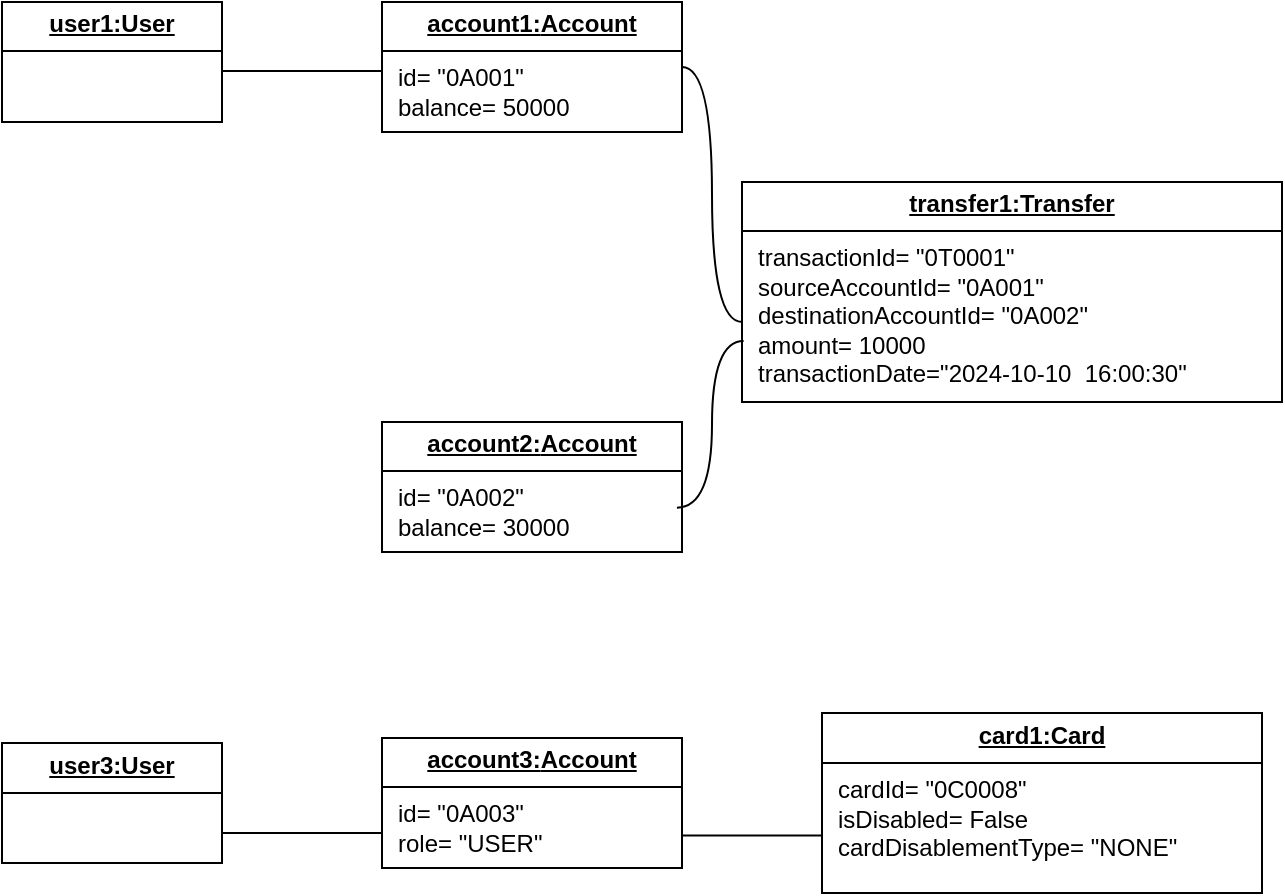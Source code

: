 <mxfile version="25.0.3">
  <diagram name="Page-1" id="9R5QsA9LV958NLhpj6dh">
    <mxGraphModel dx="1434" dy="780" grid="1" gridSize="10" guides="1" tooltips="1" connect="1" arrows="1" fold="1" page="1" pageScale="1" pageWidth="850" pageHeight="1100" math="0" shadow="0">
      <root>
        <mxCell id="0" />
        <mxCell id="1" parent="0" />
        <mxCell id="jVw43eQM1h2BDSRZbXXM-1" value="&lt;p style=&quot;margin:0px;margin-top:4px;text-align:center;text-decoration:underline;&quot;&gt;&lt;b&gt;user1:User&lt;/b&gt;&lt;/p&gt;&lt;hr size=&quot;1&quot; style=&quot;border-style:solid;&quot;&gt;&lt;p style=&quot;margin:0px;margin-left:8px;&quot;&gt;&lt;br&gt;&lt;/p&gt;" style="verticalAlign=top;align=left;overflow=fill;html=1;whiteSpace=wrap;" vertex="1" parent="1">
          <mxGeometry x="80" y="296" width="110" height="60" as="geometry" />
        </mxCell>
        <mxCell id="jVw43eQM1h2BDSRZbXXM-4" value="&lt;p style=&quot;margin:0px;margin-top:4px;text-align:center;text-decoration:underline;&quot;&gt;&lt;b&gt;account1:&lt;/b&gt;&lt;b style=&quot;background-color: initial;&quot;&gt;Account&lt;/b&gt;&lt;/p&gt;&lt;hr size=&quot;1&quot; style=&quot;border-style:solid;&quot;&gt;&lt;p style=&quot;margin:0px;margin-left:8px;&quot;&gt;id= &quot;0A001&quot;&lt;br&gt;balance= 50000&lt;br&gt;&lt;/p&gt;" style="verticalAlign=top;align=left;overflow=fill;html=1;whiteSpace=wrap;" vertex="1" parent="1">
          <mxGeometry x="270" y="296" width="150" height="65" as="geometry" />
        </mxCell>
        <mxCell id="jVw43eQM1h2BDSRZbXXM-5" value="&lt;p style=&quot;margin:0px;margin-top:4px;text-align:center;text-decoration:underline;&quot;&gt;&lt;b&gt;account2:&lt;/b&gt;&lt;b style=&quot;background-color: initial;&quot;&gt;Account&lt;/b&gt;&lt;/p&gt;&lt;hr size=&quot;1&quot; style=&quot;border-style:solid;&quot;&gt;&lt;p style=&quot;margin:0px;margin-left:8px;&quot;&gt;id= &quot;0A002&quot;&lt;br&gt;balance= 30000&lt;br&gt;&lt;/p&gt;" style="verticalAlign=top;align=left;overflow=fill;html=1;whiteSpace=wrap;" vertex="1" parent="1">
          <mxGeometry x="270" y="506" width="150" height="65" as="geometry" />
        </mxCell>
        <mxCell id="jVw43eQM1h2BDSRZbXXM-6" value="&lt;p style=&quot;margin:0px;margin-top:4px;text-align:center;text-decoration:underline;&quot;&gt;&lt;b&gt;account3:&lt;/b&gt;&lt;b style=&quot;background-color: initial;&quot;&gt;Account&lt;/b&gt;&lt;/p&gt;&lt;hr size=&quot;1&quot; style=&quot;border-style:solid;&quot;&gt;&lt;p style=&quot;margin:0px;margin-left:8px;&quot;&gt;id= &quot;0A003&quot;&lt;br&gt;role= &quot;USER&quot;&lt;br&gt;&lt;/p&gt;" style="verticalAlign=top;align=left;overflow=fill;html=1;whiteSpace=wrap;" vertex="1" parent="1">
          <mxGeometry x="270" y="664" width="150" height="65" as="geometry" />
        </mxCell>
        <mxCell id="jVw43eQM1h2BDSRZbXXM-7" value="&lt;p style=&quot;margin:0px;margin-top:4px;text-align:center;text-decoration:underline;&quot;&gt;&lt;b&gt;transfer1:Transfer&lt;/b&gt;&lt;/p&gt;&lt;hr size=&quot;1&quot; style=&quot;border-style:solid;&quot;&gt;&lt;p style=&quot;margin:0px;margin-left:8px;&quot;&gt;transactionId= &quot;0T0001&quot;&lt;br&gt;sourceAccountId= &quot;0A001&quot;&lt;br&gt;destinationAccountId= &quot;&lt;span style=&quot;background-color: initial;&quot;&gt;0A002&lt;/span&gt;&lt;span style=&quot;background-color: initial;&quot;&gt;&quot;&lt;/span&gt;&lt;/p&gt;&lt;p style=&quot;margin:0px;margin-left:8px;&quot;&gt;amount= 10000&lt;/p&gt;&lt;p style=&quot;margin:0px;margin-left:8px;&quot;&gt;transactionDate=&quot;2024-10-10&amp;nbsp; 16:00:30&quot;&lt;/p&gt;" style="verticalAlign=top;align=left;overflow=fill;html=1;whiteSpace=wrap;" vertex="1" parent="1">
          <mxGeometry x="450" y="386" width="270" height="110" as="geometry" />
        </mxCell>
        <mxCell id="jVw43eQM1h2BDSRZbXXM-8" value="&lt;p style=&quot;margin:0px;margin-top:4px;text-align:center;text-decoration:underline;&quot;&gt;&lt;b&gt;card1:Card&lt;/b&gt;&lt;/p&gt;&lt;hr size=&quot;1&quot; style=&quot;border-style:solid;&quot;&gt;&lt;p style=&quot;margin:0px;margin-left:8px;&quot;&gt;cardId= &quot;0C0008&quot;&lt;br&gt;isDisabled= False&lt;br&gt;cardDisablementType= &quot;NONE&quot;&lt;/p&gt;" style="verticalAlign=top;align=left;overflow=fill;html=1;whiteSpace=wrap;" vertex="1" parent="1">
          <mxGeometry x="490" y="651.5" width="220" height="90" as="geometry" />
        </mxCell>
        <mxCell id="jVw43eQM1h2BDSRZbXXM-16" value="" style="endArrow=none;html=1;edgeStyle=orthogonalEdgeStyle;rounded=0;exitX=1;exitY=0.5;exitDx=0;exitDy=0;entryX=0;entryY=0.5;entryDx=0;entryDy=0;" edge="1" parent="1">
          <mxGeometry relative="1" as="geometry">
            <mxPoint x="190" y="333" as="sourcePoint" />
            <mxPoint x="270" y="330.5" as="targetPoint" />
            <Array as="points">
              <mxPoint x="190" y="330.5" />
            </Array>
          </mxGeometry>
        </mxCell>
        <mxCell id="jVw43eQM1h2BDSRZbXXM-21" value="" style="endArrow=none;html=1;edgeStyle=orthogonalEdgeStyle;rounded=0;entryX=0;entryY=0.636;entryDx=0;entryDy=0;entryPerimeter=0;exitX=1;exitY=0.5;exitDx=0;exitDy=0;curved=1;" edge="1" parent="1" source="jVw43eQM1h2BDSRZbXXM-4" target="jVw43eQM1h2BDSRZbXXM-7">
          <mxGeometry relative="1" as="geometry">
            <mxPoint x="410" y="456" as="sourcePoint" />
            <mxPoint x="470" y="556" as="targetPoint" />
          </mxGeometry>
        </mxCell>
        <mxCell id="jVw43eQM1h2BDSRZbXXM-27" value="" style="endArrow=none;html=1;edgeStyle=orthogonalEdgeStyle;rounded=0;entryX=0.003;entryY=0.723;entryDx=0;entryDy=0;entryPerimeter=0;exitX=0.983;exitY=0.659;exitDx=0;exitDy=0;curved=1;exitPerimeter=0;" edge="1" parent="1" source="jVw43eQM1h2BDSRZbXXM-5" target="jVw43eQM1h2BDSRZbXXM-7">
          <mxGeometry relative="1" as="geometry">
            <mxPoint x="392.25" y="533.105" as="sourcePoint" />
            <mxPoint x="507.84" y="504.98" as="targetPoint" />
          </mxGeometry>
        </mxCell>
        <mxCell id="jVw43eQM1h2BDSRZbXXM-30" value="" style="endArrow=none;html=1;edgeStyle=orthogonalEdgeStyle;rounded=0;entryX=0;entryY=0.25;entryDx=0;entryDy=0;exitX=1;exitY=0.75;exitDx=0;exitDy=0;" edge="1" parent="1" source="jVw43eQM1h2BDSRZbXXM-6" target="jVw43eQM1h2BDSRZbXXM-8">
          <mxGeometry relative="1" as="geometry">
            <mxPoint x="400" y="726" as="sourcePoint" />
            <mxPoint x="480" y="696" as="targetPoint" />
            <Array as="points">
              <mxPoint x="490" y="713" />
            </Array>
          </mxGeometry>
        </mxCell>
        <mxCell id="jVw43eQM1h2BDSRZbXXM-3" value="&lt;p style=&quot;margin:0px;margin-top:4px;text-align:center;text-decoration:underline;&quot;&gt;&lt;b&gt;user3:User&lt;/b&gt;&lt;/p&gt;&lt;hr size=&quot;1&quot; style=&quot;border-style:solid;&quot;&gt;&lt;p style=&quot;margin:0px;margin-left:8px;&quot;&gt;&lt;br&gt;&lt;/p&gt;" style="verticalAlign=top;align=left;overflow=fill;html=1;whiteSpace=wrap;" vertex="1" parent="1">
          <mxGeometry x="80" y="666.5" width="110" height="60" as="geometry" />
        </mxCell>
        <mxCell id="jVw43eQM1h2BDSRZbXXM-34" value="" style="endArrow=none;html=1;edgeStyle=orthogonalEdgeStyle;rounded=0;exitX=1;exitY=0.75;exitDx=0;exitDy=0;entryX=0;entryY=0.25;entryDx=0;entryDy=0;" edge="1" parent="1" source="jVw43eQM1h2BDSRZbXXM-3" target="jVw43eQM1h2BDSRZbXXM-6">
          <mxGeometry relative="1" as="geometry">
            <mxPoint x="240" y="606" as="sourcePoint" />
            <mxPoint x="400" y="606" as="targetPoint" />
            <Array as="points">
              <mxPoint x="270" y="711" />
            </Array>
          </mxGeometry>
        </mxCell>
      </root>
    </mxGraphModel>
  </diagram>
</mxfile>
